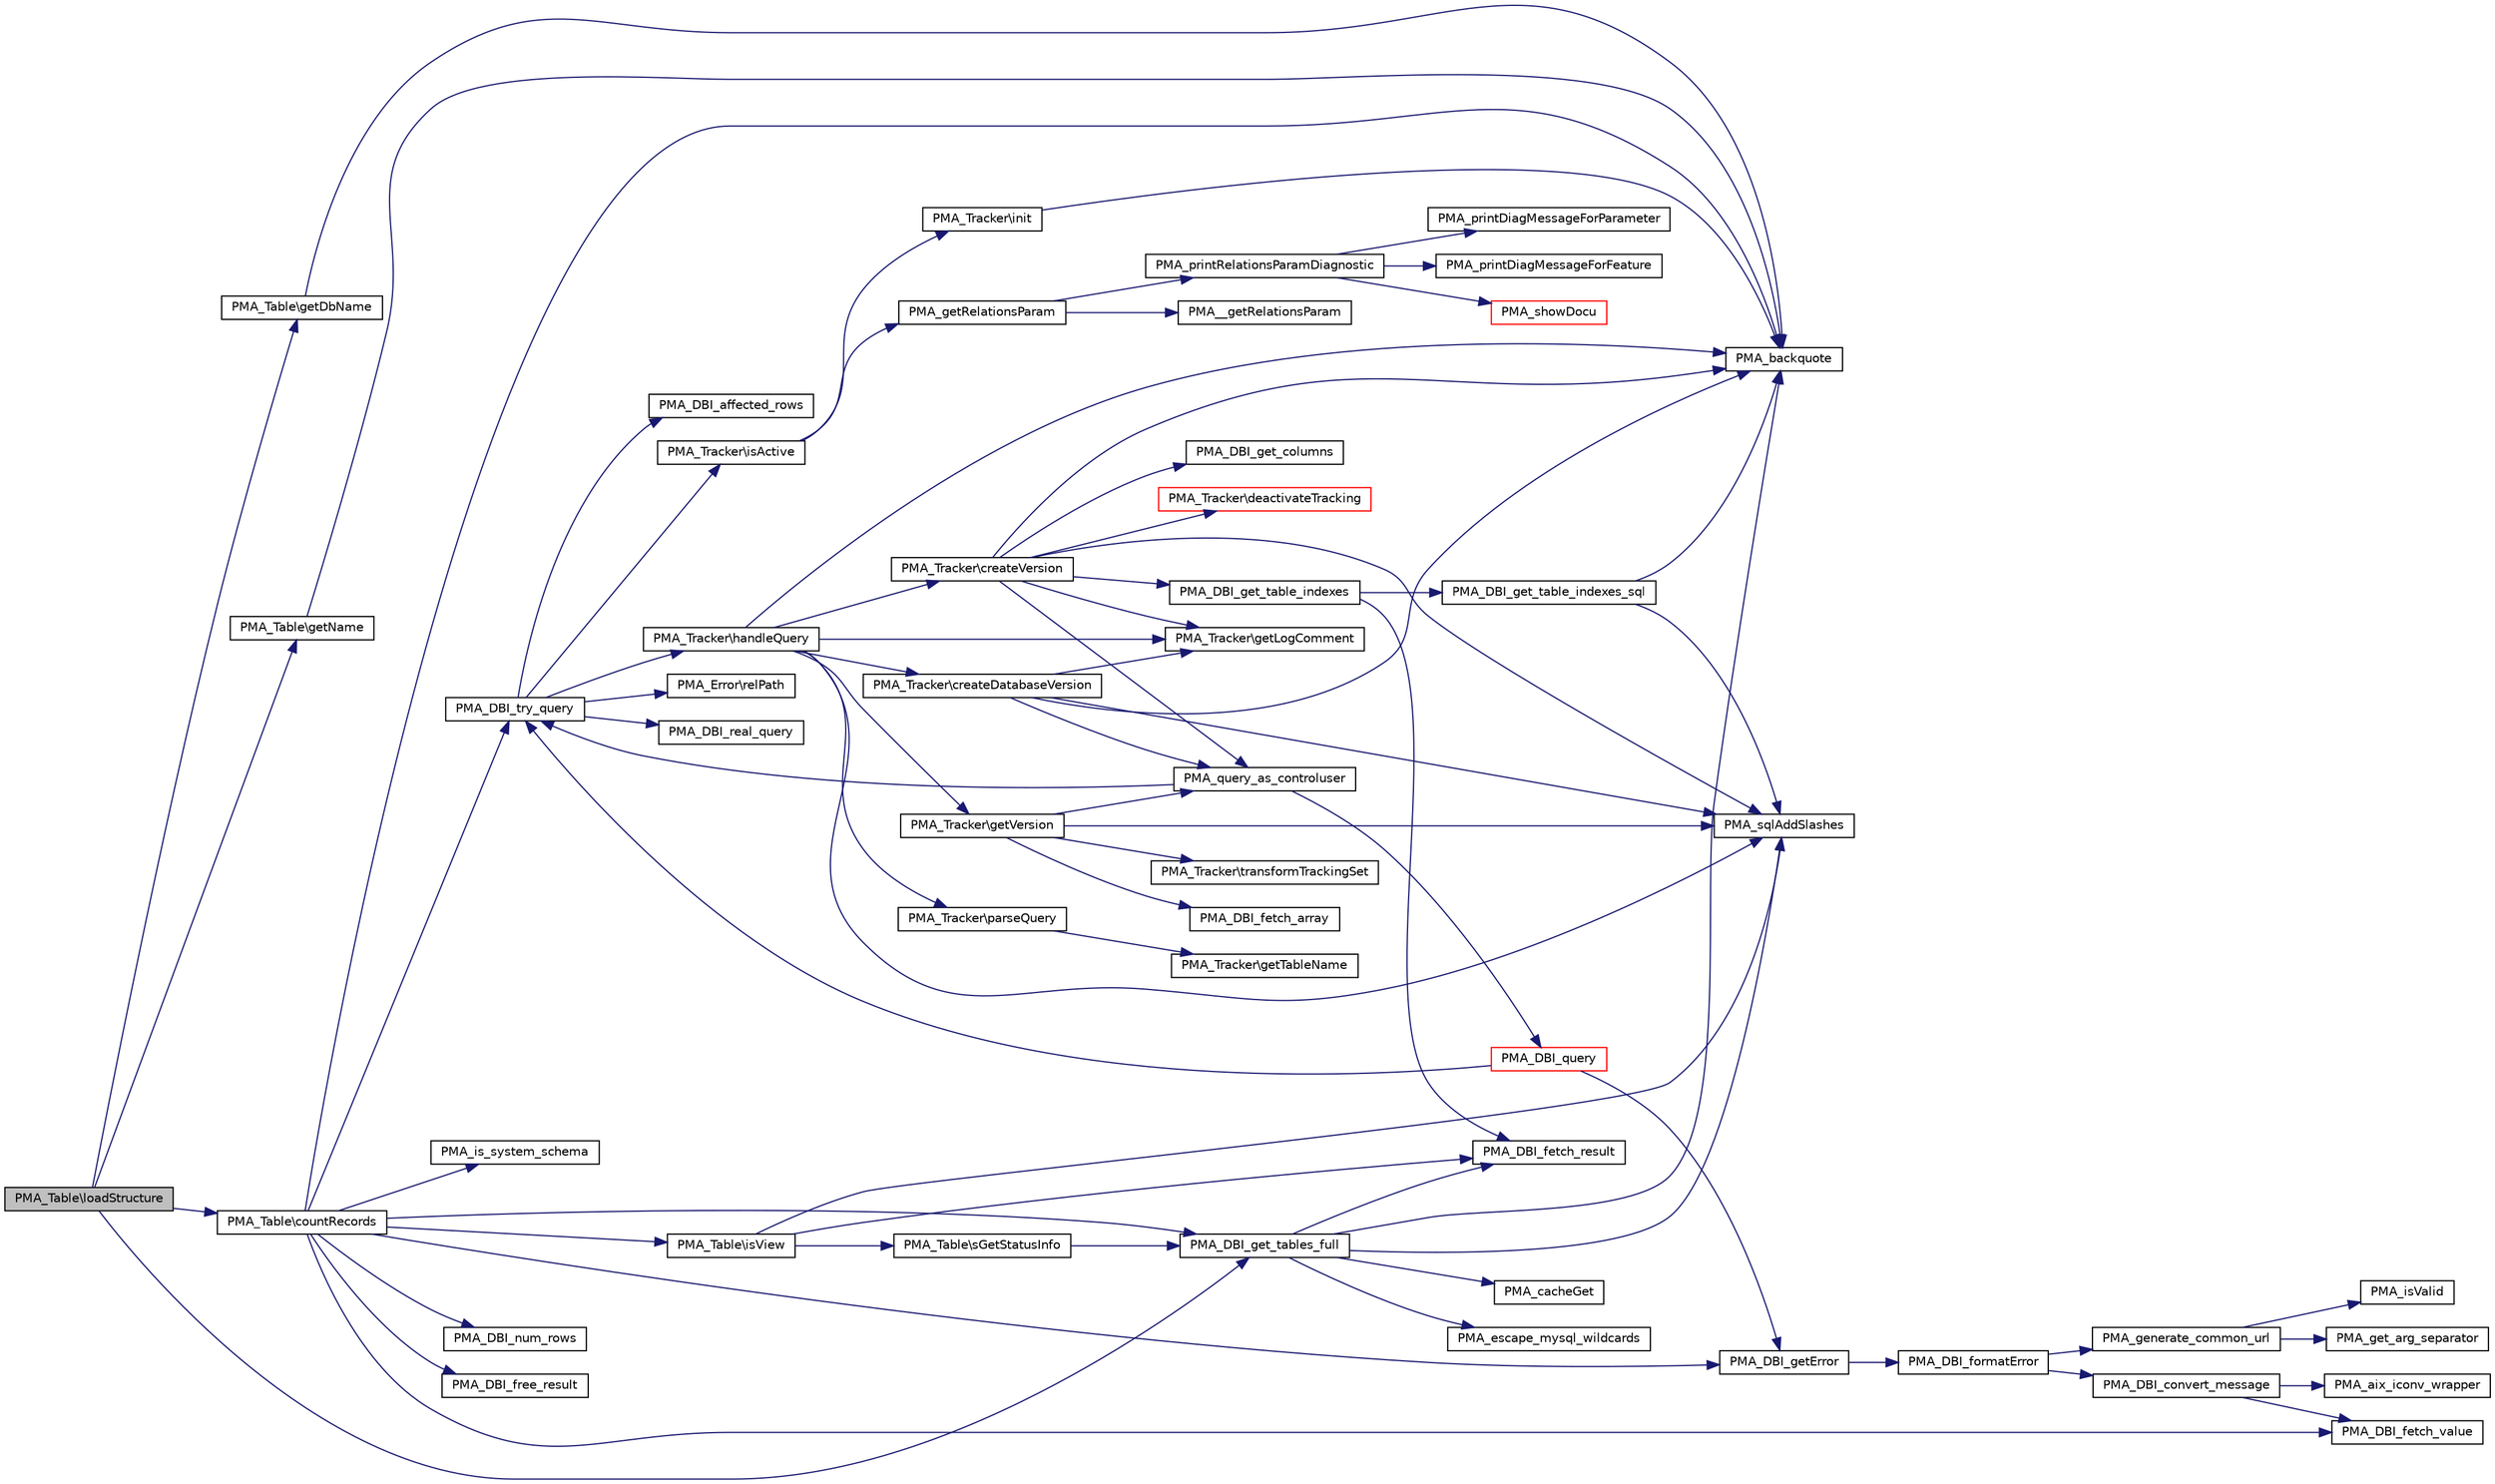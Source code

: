 digraph G
{
  edge [fontname="Helvetica",fontsize="10",labelfontname="Helvetica",labelfontsize="10"];
  node [fontname="Helvetica",fontsize="10",shape=record];
  rankdir="LR";
  Node1 [label="PMA_Table\\loadStructure",height=0.2,width=0.4,color="black", fillcolor="grey75", style="filled" fontcolor="black"];
  Node1 -> Node2 [color="midnightblue",fontsize="10",style="solid",fontname="Helvetica"];
  Node2 [label="PMA_DBI_get_tables_full",height=0.2,width=0.4,color="black", fillcolor="white", style="filled",URL="$database__interface_8lib_8php.html#a666173b932079177ab299983242adc58",tooltip="returns array of all tables in given db or dbs this function expects unquoted names: RIGHT: my_databa..."];
  Node2 -> Node3 [color="midnightblue",fontsize="10",style="solid",fontname="Helvetica"];
  Node3 [label="PMA_escape_mysql_wildcards",height=0.2,width=0.4,color="black", fillcolor="white", style="filled",URL="$common_8lib_8php.html#a0eb68fc9b932fee53281ee4933bf242d",tooltip="Add slashes before &quot;_&quot; and &quot;%&quot; characters for using them in MySQL database, table and field names..."];
  Node2 -> Node4 [color="midnightblue",fontsize="10",style="solid",fontname="Helvetica"];
  Node4 [label="PMA_sqlAddSlashes",height=0.2,width=0.4,color="black", fillcolor="white", style="filled",URL="$common_8lib_8php.html#a799062f79f401d1f20735d292d008eaf",tooltip="Add slashes before &quot;&#39;&quot; and &quot;\&quot; characters so a value containing them can be used in a sql comparison..."];
  Node2 -> Node5 [color="midnightblue",fontsize="10",style="solid",fontname="Helvetica"];
  Node5 [label="PMA_cacheGet",height=0.2,width=0.4,color="black", fillcolor="white", style="filled",URL="$common_8lib_8php.html#a28b14adfbbd7d246da55512f63bde226",tooltip="Gets cached information from the session."];
  Node2 -> Node6 [color="midnightblue",fontsize="10",style="solid",fontname="Helvetica"];
  Node6 [label="PMA_backquote",height=0.2,width=0.4,color="black", fillcolor="white", style="filled",URL="$common_8lib_8php.html#a81c4628f679a153bb4475c5ee2ae49ec",tooltip="Adds backquotes on both sides of a database, table or field name."];
  Node2 -> Node7 [color="midnightblue",fontsize="10",style="solid",fontname="Helvetica"];
  Node7 [label="PMA_DBI_fetch_result",height=0.2,width=0.4,color="black", fillcolor="white", style="filled",URL="$database__interface_8lib_8php.html#a761f919096699667412d2ffd391eaa5b",tooltip="returns all rows in the resultset in one array"];
  Node1 -> Node8 [color="midnightblue",fontsize="10",style="solid",fontname="Helvetica"];
  Node8 [label="PMA_Table\\getDbName",height=0.2,width=0.4,color="black", fillcolor="white", style="filled",URL="$classPMA__Table.html#a452ec7147f684b2c33764afe215ba087",tooltip="returns database name for this table"];
  Node8 -> Node6 [color="midnightblue",fontsize="10",style="solid",fontname="Helvetica"];
  Node1 -> Node9 [color="midnightblue",fontsize="10",style="solid",fontname="Helvetica"];
  Node9 [label="PMA_Table\\getName",height=0.2,width=0.4,color="black", fillcolor="white", style="filled",URL="$classPMA__Table.html#aae1b4a41d3a7ea629bfea629c1dec6dd",tooltip="returns table name"];
  Node9 -> Node6 [color="midnightblue",fontsize="10",style="solid",fontname="Helvetica"];
  Node1 -> Node10 [color="midnightblue",fontsize="10",style="solid",fontname="Helvetica"];
  Node10 [label="PMA_Table\\countRecords",height=0.2,width=0.4,color="black", fillcolor="white", style="filled",URL="$classPMA__Table.html#af4c743afaabb1e05e2336e1307ec2df3",tooltip="Counts and returns (or displays) the number of records in a table."];
  Node10 -> Node11 [color="midnightblue",fontsize="10",style="solid",fontname="Helvetica"];
  Node11 [label="PMA_Table\\isView",height=0.2,width=0.4,color="black", fillcolor="white", style="filled",URL="$classPMA__Table.html#af9040740c71098b2c58b3234d7f0afaa",tooltip="returns whether the table is actually a view"];
  Node11 -> Node12 [color="midnightblue",fontsize="10",style="solid",fontname="Helvetica"];
  Node12 [label="PMA_Table\\sGetStatusInfo",height=0.2,width=0.4,color="black", fillcolor="white", style="filled",URL="$classPMA__Table.html#a5bcf320752029cac160933f74afc8742",tooltip="Returns full table status info, or specific if $info provided this info is collected from information..."];
  Node12 -> Node2 [color="midnightblue",fontsize="10",style="solid",fontname="Helvetica"];
  Node11 -> Node7 [color="midnightblue",fontsize="10",style="solid",fontname="Helvetica"];
  Node11 -> Node4 [color="midnightblue",fontsize="10",style="solid",fontname="Helvetica"];
  Node10 -> Node2 [color="midnightblue",fontsize="10",style="solid",fontname="Helvetica"];
  Node10 -> Node13 [color="midnightblue",fontsize="10",style="solid",fontname="Helvetica"];
  Node13 [label="PMA_is_system_schema",height=0.2,width=0.4,color="black", fillcolor="white", style="filled",URL="$database__interface_8lib_8php.html#ab3a7f643170e9d96461975b2f2786555",tooltip="Checks whether given schema is a system schema: information_schema (MySQL and Drizzle) or data_dictio..."];
  Node10 -> Node14 [color="midnightblue",fontsize="10",style="solid",fontname="Helvetica"];
  Node14 [label="PMA_DBI_fetch_value",height=0.2,width=0.4,color="black", fillcolor="white", style="filled",URL="$database__interface_8lib_8php.html#a772f12a953dd2908745bb16a8fa7b63a",tooltip="returns a single value from the given result or query, if the query or the result has more than one r..."];
  Node10 -> Node6 [color="midnightblue",fontsize="10",style="solid",fontname="Helvetica"];
  Node10 -> Node15 [color="midnightblue",fontsize="10",style="solid",fontname="Helvetica"];
  Node15 [label="PMA_DBI_try_query",height=0.2,width=0.4,color="black", fillcolor="white", style="filled",URL="$database__interface_8lib_8php.html#af4f8622d2f5df7858e4e6ca425ac0274",tooltip="runs a query and returns the result"];
  Node15 -> Node16 [color="midnightblue",fontsize="10",style="solid",fontname="Helvetica"];
  Node16 [label="PMA_DBI_real_query",height=0.2,width=0.4,color="black", fillcolor="white", style="filled",URL="$drizzle_8dbi_8lib_8php.html#a08ba0b503ffbca6710452ba365580035",tooltip="runs a query and returns the result"];
  Node15 -> Node17 [color="midnightblue",fontsize="10",style="solid",fontname="Helvetica"];
  Node17 [label="PMA_DBI_affected_rows",height=0.2,width=0.4,color="black", fillcolor="white", style="filled",URL="$drizzle_8dbi_8lib_8php.html#a861ab5849e4d7f8dab6daaac0071bc15",tooltip="returns the number of rows affected by last query"];
  Node15 -> Node18 [color="midnightblue",fontsize="10",style="solid",fontname="Helvetica"];
  Node18 [label="PMA_Error\\relPath",height=0.2,width=0.4,color="black", fillcolor="white", style="filled",URL="$classPMA__Error.html#a772a7752d93cec8385e0f13af46d376a",tooltip="return short relative path to phpMyAdmin basedir"];
  Node15 -> Node19 [color="midnightblue",fontsize="10",style="solid",fontname="Helvetica"];
  Node19 [label="PMA_Tracker\\isActive",height=0.2,width=0.4,color="black", fillcolor="white", style="filled",URL="$classPMA__Tracker.html#ae5dd143f48e845ae4346da01dfef5d4a",tooltip="Gets the on/off value of the Tracker module, starts initialization."];
  Node19 -> Node20 [color="midnightblue",fontsize="10",style="solid",fontname="Helvetica"];
  Node20 [label="PMA_getRelationsParam",height=0.2,width=0.4,color="black", fillcolor="white", style="filled",URL="$relation_8lib_8php.html#ad4dd08fb9ba9908cd15afb5ac92a2656"];
  Node20 -> Node21 [color="midnightblue",fontsize="10",style="solid",fontname="Helvetica"];
  Node21 [label="PMA__getRelationsParam",height=0.2,width=0.4,color="black", fillcolor="white", style="filled",URL="$relation_8lib_8php.html#aa1b2e6f08d1925e8d0962d508797be28",tooltip="Defines the relation parameters for the current user just a copy of the functions used for relations ..."];
  Node20 -> Node22 [color="midnightblue",fontsize="10",style="solid",fontname="Helvetica"];
  Node22 [label="PMA_printRelationsParamDiagnostic",height=0.2,width=0.4,color="black", fillcolor="white", style="filled",URL="$relation_8lib_8php.html#ada1ffd8f6d6d53e802e2e83d7044a944",tooltip="prints out diagnostic info for pma relation feature"];
  Node22 -> Node23 [color="midnightblue",fontsize="10",style="solid",fontname="Helvetica"];
  Node23 [label="PMA_printDiagMessageForParameter",height=0.2,width=0.4,color="black", fillcolor="white", style="filled",URL="$relation_8lib_8php.html#ab84232d07cff893a8a0fc7fed961d1fc",tooltip="prints out one diagnostic message for a configuration parameter"];
  Node22 -> Node24 [color="midnightblue",fontsize="10",style="solid",fontname="Helvetica"];
  Node24 [label="PMA_printDiagMessageForFeature",height=0.2,width=0.4,color="black", fillcolor="white", style="filled",URL="$relation_8lib_8php.html#ae1e3802955752a85b4488038675cdaa9",tooltip="prints out one diagnostic message for a feature"];
  Node22 -> Node25 [color="midnightblue",fontsize="10",style="solid",fontname="Helvetica"];
  Node25 [label="PMA_showDocu",height=0.2,width=0.4,color="red", fillcolor="white", style="filled",URL="$common_8lib_8php.html#a05d65951adf23dc8f245dbca3a1af7ef",tooltip="Displays a link to the phpMyAdmin documentation."];
  Node19 -> Node26 [color="midnightblue",fontsize="10",style="solid",fontname="Helvetica"];
  Node26 [label="PMA_Tracker\\init",height=0.2,width=0.4,color="black", fillcolor="white", style="filled",URL="$classPMA__Tracker.html#a16fc618785cb34b7b36b2fb833600d33",tooltip="Initializes settings."];
  Node26 -> Node6 [color="midnightblue",fontsize="10",style="solid",fontname="Helvetica"];
  Node15 -> Node27 [color="midnightblue",fontsize="10",style="solid",fontname="Helvetica"];
  Node27 [label="PMA_Tracker\\handleQuery",height=0.2,width=0.4,color="black", fillcolor="white", style="filled",URL="$classPMA__Tracker.html#a45bbf8cbb24c0cc3e379a0abf0ecee10",tooltip="Analyzes a given SQL statement and saves tracking data."];
  Node27 -> Node28 [color="midnightblue",fontsize="10",style="solid",fontname="Helvetica"];
  Node28 [label="PMA_Tracker\\parseQuery",height=0.2,width=0.4,color="black", fillcolor="white", style="filled",URL="$classPMA__Tracker.html#a0ed18d54f03c8774c52bb5e77af57b13",tooltip="Parses a query."];
  Node28 -> Node29 [color="midnightblue",fontsize="10",style="solid",fontname="Helvetica"];
  Node29 [label="PMA_Tracker\\getTableName",height=0.2,width=0.4,color="black", fillcolor="white", style="filled",URL="$classPMA__Tracker.html#a4638f7bb0092dfe0823e710523ff7151",tooltip="Parses the name of a table from a SQL statement substring."];
  Node27 -> Node30 [color="midnightblue",fontsize="10",style="solid",fontname="Helvetica"];
  Node30 [label="PMA_Tracker\\getVersion",height=0.2,width=0.4,color="black", fillcolor="white", style="filled",URL="$classPMA__Tracker.html#a315294423a060736a4c5a35ec099943e",tooltip="Gets the newest version of a tracking job (in other words: gets the HEAD version)."];
  Node30 -> Node4 [color="midnightblue",fontsize="10",style="solid",fontname="Helvetica"];
  Node30 -> Node31 [color="midnightblue",fontsize="10",style="solid",fontname="Helvetica"];
  Node31 [label="PMA_Tracker\\transformTrackingSet",height=0.2,width=0.4,color="black", fillcolor="white", style="filled",URL="$classPMA__Tracker.html#a1ceeb83cd800f8273fb050439f8278da",tooltip="Transforms tracking set for Drizzle, which has no SET type."];
  Node30 -> Node32 [color="midnightblue",fontsize="10",style="solid",fontname="Helvetica"];
  Node32 [label="PMA_DBI_fetch_array",height=0.2,width=0.4,color="black", fillcolor="white", style="filled",URL="$drizzle_8dbi_8lib_8php.html#a82910e461b1997b01dc49d76b7608e93",tooltip="returns array of rows with associative and numeric keys from $result"];
  Node30 -> Node33 [color="midnightblue",fontsize="10",style="solid",fontname="Helvetica"];
  Node33 [label="PMA_query_as_controluser",height=0.2,width=0.4,color="black", fillcolor="white", style="filled",URL="$relation_8lib_8php.html#ab6d57b38824545d660dcfcd4c864a177",tooltip="Executes a query as controluser if possible, otherwise as normal user."];
  Node33 -> Node34 [color="midnightblue",fontsize="10",style="solid",fontname="Helvetica"];
  Node34 [label="PMA_DBI_query",height=0.2,width=0.4,color="red", fillcolor="white", style="filled",URL="$database__interface_8lib_8php.html#ab439cded0e18a60e731e76aa4567c089",tooltip="runs a query"];
  Node34 -> Node15 [color="midnightblue",fontsize="10",style="solid",fontname="Helvetica"];
  Node34 -> Node35 [color="midnightblue",fontsize="10",style="solid",fontname="Helvetica"];
  Node35 [label="PMA_DBI_getError",height=0.2,width=0.4,color="black", fillcolor="white", style="filled",URL="$drizzle_8dbi_8lib_8php.html#a704868d694079bc38c1947d370b8bf79",tooltip="returns last error message or false if no errors occured"];
  Node35 -> Node36 [color="midnightblue",fontsize="10",style="solid",fontname="Helvetica"];
  Node36 [label="PMA_DBI_formatError",height=0.2,width=0.4,color="black", fillcolor="white", style="filled",URL="$database__interface_8lib_8php.html#a53d2263f39303e561d76439d28f4a1be",tooltip="Formats database error message in a friendly way."];
  Node36 -> Node37 [color="midnightblue",fontsize="10",style="solid",fontname="Helvetica"];
  Node37 [label="PMA_DBI_convert_message",height=0.2,width=0.4,color="black", fillcolor="white", style="filled",URL="$database__interface_8lib_8php.html#a6f4e94ffe2e5c28f0ce9f23c2e65e74a",tooltip="converts charset of a mysql message, usually coming from mysql_error(), into PMA charset, usally UTF-8 uses language to charset mapping from mysql/share/errmsg.txt and charset names to ISO charset from information_schema.CHARACTER_SETS"];
  Node37 -> Node14 [color="midnightblue",fontsize="10",style="solid",fontname="Helvetica"];
  Node37 -> Node38 [color="midnightblue",fontsize="10",style="solid",fontname="Helvetica"];
  Node38 [label="PMA_aix_iconv_wrapper",height=0.2,width=0.4,color="black", fillcolor="white", style="filled",URL="$iconv__wrapper_8lib_8php.html#ae2a03599cbea1b2d682a18a39f87ba11",tooltip="Wrapper around IBM AIX iconv(), whose character set naming differs from the GNU version of iconv()..."];
  Node36 -> Node39 [color="midnightblue",fontsize="10",style="solid",fontname="Helvetica"];
  Node39 [label="PMA_generate_common_url",height=0.2,width=0.4,color="black", fillcolor="white", style="filled",URL="$url__generating_8lib_8php.html#ad5c0cfef7cb600a158a1ef5fa321a094",tooltip="Generates text with URL parameters."];
  Node39 -> Node40 [color="midnightblue",fontsize="10",style="solid",fontname="Helvetica"];
  Node40 [label="PMA_isValid",height=0.2,width=0.4,color="black", fillcolor="white", style="filled",URL="$core_8lib_8php.html#a1b8fd01cdfbdfaac35e692fcdaaad700",tooltip="checks given $var against $type or $compare"];
  Node39 -> Node41 [color="midnightblue",fontsize="10",style="solid",fontname="Helvetica"];
  Node41 [label="PMA_get_arg_separator",height=0.2,width=0.4,color="black", fillcolor="white", style="filled",URL="$url__generating_8lib_8php.html#a4ba0b6653c22a19615683ab743c1b4e1",tooltip="Returns url separator."];
  Node33 -> Node15 [color="midnightblue",fontsize="10",style="solid",fontname="Helvetica"];
  Node27 -> Node42 [color="midnightblue",fontsize="10",style="solid",fontname="Helvetica"];
  Node42 [label="PMA_Tracker\\createVersion",height=0.2,width=0.4,color="black", fillcolor="white", style="filled",URL="$classPMA__Tracker.html#a42ffa6e4d6005801f830d64cb43160b5",tooltip="Creates tracking version of a table / view (in other words: create a job to track future changes on t..."];
  Node42 -> Node43 [color="midnightblue",fontsize="10",style="solid",fontname="Helvetica"];
  Node43 [label="PMA_DBI_get_columns",height=0.2,width=0.4,color="black", fillcolor="white", style="filled",URL="$database__interface_8lib_8php.html#a0f34de2c56a55fc2862bf26c489fc5aa",tooltip="Returns descriptions of columns in given table (all or given by $column)"];
  Node42 -> Node44 [color="midnightblue",fontsize="10",style="solid",fontname="Helvetica"];
  Node44 [label="PMA_DBI_get_table_indexes",height=0.2,width=0.4,color="black", fillcolor="white", style="filled",URL="$database__interface_8lib_8php.html#ad024afebf46c43570280d649c48954ba",tooltip="Returns indexes of a table."];
  Node44 -> Node45 [color="midnightblue",fontsize="10",style="solid",fontname="Helvetica"];
  Node45 [label="PMA_DBI_get_table_indexes_sql",height=0.2,width=0.4,color="black", fillcolor="white", style="filled",URL="$database__interface_8lib_8php.html#a08524b087dc87a07e0d838fdec49c77d",tooltip="Returns SQL for fetching information on table indexes (SHOW INDEXES)"];
  Node45 -> Node4 [color="midnightblue",fontsize="10",style="solid",fontname="Helvetica"];
  Node45 -> Node6 [color="midnightblue",fontsize="10",style="solid",fontname="Helvetica"];
  Node44 -> Node7 [color="midnightblue",fontsize="10",style="solid",fontname="Helvetica"];
  Node42 -> Node46 [color="midnightblue",fontsize="10",style="solid",fontname="Helvetica"];
  Node46 [label="PMA_Tracker\\getLogComment",height=0.2,width=0.4,color="black", fillcolor="white", style="filled",URL="$classPMA__Tracker.html#a09cf326169bfdd91ab8ac6a11b08df09",tooltip="Returns the comment line for the log."];
  Node42 -> Node6 [color="midnightblue",fontsize="10",style="solid",fontname="Helvetica"];
  Node42 -> Node4 [color="midnightblue",fontsize="10",style="solid",fontname="Helvetica"];
  Node42 -> Node33 [color="midnightblue",fontsize="10",style="solid",fontname="Helvetica"];
  Node42 -> Node47 [color="midnightblue",fontsize="10",style="solid",fontname="Helvetica"];
  Node47 [label="PMA_Tracker\\deactivateTracking",height=0.2,width=0.4,color="red", fillcolor="white", style="filled",URL="$classPMA__Tracker.html#a6aa4146352a53d1a8a02a7d082744cfa",tooltip="Deactivates tracking of a table."];
  Node27 -> Node48 [color="midnightblue",fontsize="10",style="solid",fontname="Helvetica"];
  Node48 [label="PMA_Tracker\\createDatabaseVersion",height=0.2,width=0.4,color="black", fillcolor="white", style="filled",URL="$classPMA__Tracker.html#a3aacc0c0e3b67d82419856773f536166",tooltip="Creates tracking version of a database (in other words: create a job to track future changes on the d..."];
  Node48 -> Node46 [color="midnightblue",fontsize="10",style="solid",fontname="Helvetica"];
  Node48 -> Node6 [color="midnightblue",fontsize="10",style="solid",fontname="Helvetica"];
  Node48 -> Node4 [color="midnightblue",fontsize="10",style="solid",fontname="Helvetica"];
  Node48 -> Node33 [color="midnightblue",fontsize="10",style="solid",fontname="Helvetica"];
  Node27 -> Node46 [color="midnightblue",fontsize="10",style="solid",fontname="Helvetica"];
  Node27 -> Node6 [color="midnightblue",fontsize="10",style="solid",fontname="Helvetica"];
  Node27 -> Node4 [color="midnightblue",fontsize="10",style="solid",fontname="Helvetica"];
  Node10 -> Node35 [color="midnightblue",fontsize="10",style="solid",fontname="Helvetica"];
  Node10 -> Node49 [color="midnightblue",fontsize="10",style="solid",fontname="Helvetica"];
  Node49 [label="PMA_DBI_num_rows",height=0.2,width=0.4,color="black", fillcolor="white", style="filled",URL="$drizzle_8dbi_8lib_8php.html#ad3805f1da9fe87cc10e96acf0710d803",tooltip="returns the number of rows returned by last query"];
  Node10 -> Node50 [color="midnightblue",fontsize="10",style="solid",fontname="Helvetica"];
  Node50 [label="PMA_DBI_free_result",height=0.2,width=0.4,color="black", fillcolor="white", style="filled",URL="$drizzle_8dbi_8lib_8php.html#a69ffa6649f3460798f5d0db03f1e2a5a",tooltip="Frees memory associated with the result."];
}
